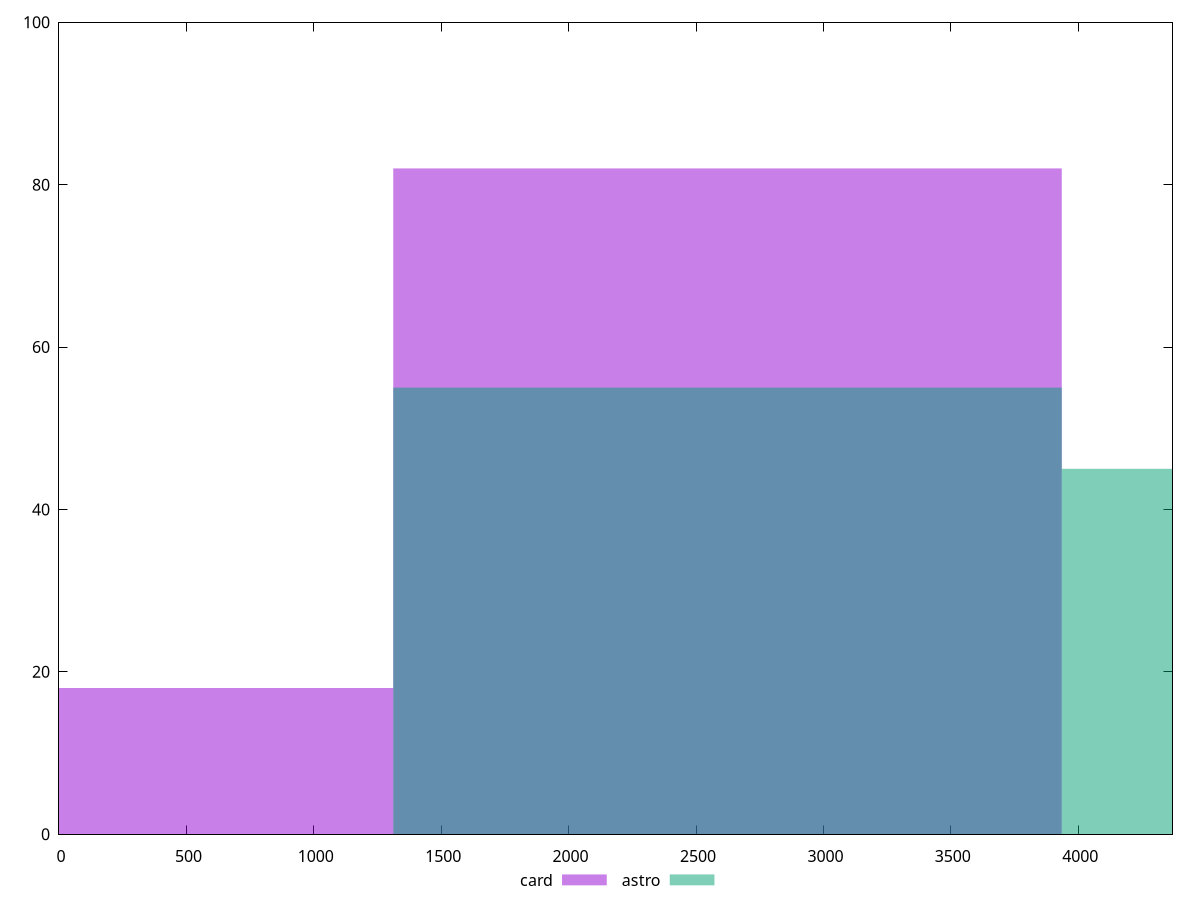 reset

$card <<EOF
2623.6383893839525 82
0 18
EOF

$astro <<EOF
2623.6383893839525 55
5247.276778767905 45
EOF

set key outside below
set boxwidth 2623.6383893839525
set xrange [0:4370]
set yrange [0:100]
set trange [0:100]
set style fill transparent solid 0.5 noborder
set terminal svg size 640, 500 enhanced background rgb 'white'
set output "reports/report_00028_2021-02-24T12-49-42.674Z/unused-javascript/comparison/histogram/2_vs_3.svg"

plot $card title "card" with boxes, \
     $astro title "astro" with boxes

reset
